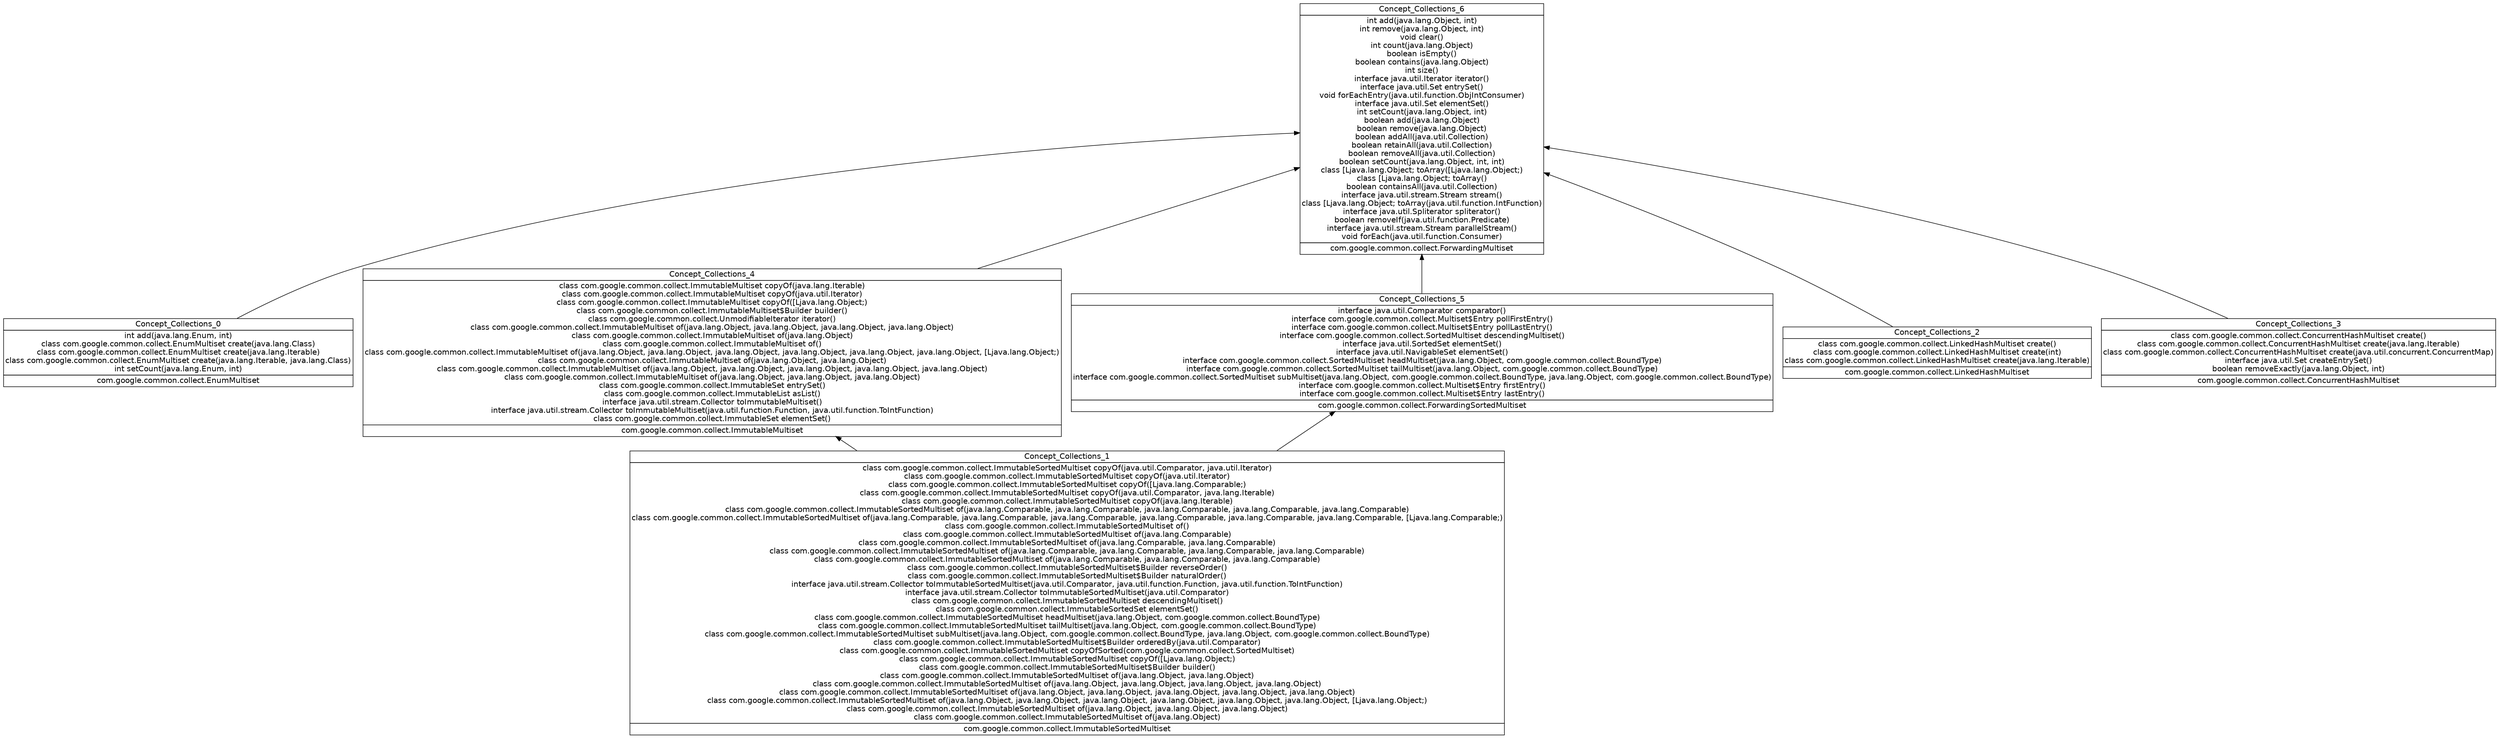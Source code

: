 digraph G { 
	rankdir=BT;
	margin=0;
	node [margin="0.03,0.03",fontname="DejaVu Sans"];
	ranksep=0.3;
	nodesep=0.2;
//graph[label="name:Collections,concept number:7,object number:7,attribute number:99"
0 [shape=none,label=<<table border="0" cellborder="1" cellspacing="0" port="p"><tr><td>Concept_Collections_6</td></tr><tr><td>int add(java.lang.Object, int)<br/>int remove(java.lang.Object, int)<br/>void clear()<br/>int count(java.lang.Object)<br/>boolean isEmpty()<br/>boolean contains(java.lang.Object)<br/>int size()<br/>interface java.util.Iterator iterator()<br/>interface java.util.Set entrySet()<br/>void forEachEntry(java.util.function.ObjIntConsumer)<br/>interface java.util.Set elementSet()<br/>int setCount(java.lang.Object, int)<br/>boolean add(java.lang.Object)<br/>boolean remove(java.lang.Object)<br/>boolean addAll(java.util.Collection)<br/>boolean retainAll(java.util.Collection)<br/>boolean removeAll(java.util.Collection)<br/>boolean setCount(java.lang.Object, int, int)<br/>class [Ljava.lang.Object; toArray([Ljava.lang.Object;)<br/>class [Ljava.lang.Object; toArray()<br/>boolean containsAll(java.util.Collection)<br/>interface java.util.stream.Stream stream()<br/>class [Ljava.lang.Object; toArray(java.util.function.IntFunction)<br/>interface java.util.Spliterator spliterator()<br/>boolean removeIf(java.util.function.Predicate)<br/>interface java.util.stream.Stream parallelStream()<br/>void forEach(java.util.function.Consumer)<br/></td></tr><tr><td>com.google.common.collect.ForwardingMultiset<br/></td></tr></table>>];
1 [shape=none,label=<<table border="0" cellborder="1" cellspacing="0" port="p"><tr><td>Concept_Collections_0</td></tr><tr><td>int add(java.lang.Enum, int)<br/>class com.google.common.collect.EnumMultiset create(java.lang.Class)<br/>class com.google.common.collect.EnumMultiset create(java.lang.Iterable)<br/>class com.google.common.collect.EnumMultiset create(java.lang.Iterable, java.lang.Class)<br/>int setCount(java.lang.Enum, int)<br/></td></tr><tr><td>com.google.common.collect.EnumMultiset<br/></td></tr></table>>];
2 [shape=none,label=<<table border="0" cellborder="1" cellspacing="0" port="p"><tr><td>Concept_Collections_4</td></tr><tr><td>class com.google.common.collect.ImmutableMultiset copyOf(java.lang.Iterable)<br/>class com.google.common.collect.ImmutableMultiset copyOf(java.util.Iterator)<br/>class com.google.common.collect.ImmutableMultiset copyOf([Ljava.lang.Object;)<br/>class com.google.common.collect.ImmutableMultiset$Builder builder()<br/>class com.google.common.collect.UnmodifiableIterator iterator()<br/>class com.google.common.collect.ImmutableMultiset of(java.lang.Object, java.lang.Object, java.lang.Object, java.lang.Object)<br/>class com.google.common.collect.ImmutableMultiset of(java.lang.Object)<br/>class com.google.common.collect.ImmutableMultiset of()<br/>class com.google.common.collect.ImmutableMultiset of(java.lang.Object, java.lang.Object, java.lang.Object, java.lang.Object, java.lang.Object, java.lang.Object, [Ljava.lang.Object;)<br/>class com.google.common.collect.ImmutableMultiset of(java.lang.Object, java.lang.Object)<br/>class com.google.common.collect.ImmutableMultiset of(java.lang.Object, java.lang.Object, java.lang.Object, java.lang.Object, java.lang.Object)<br/>class com.google.common.collect.ImmutableMultiset of(java.lang.Object, java.lang.Object, java.lang.Object)<br/>class com.google.common.collect.ImmutableSet entrySet()<br/>class com.google.common.collect.ImmutableList asList()<br/>interface java.util.stream.Collector toImmutableMultiset()<br/>interface java.util.stream.Collector toImmutableMultiset(java.util.function.Function, java.util.function.ToIntFunction)<br/>class com.google.common.collect.ImmutableSet elementSet()<br/></td></tr><tr><td>com.google.common.collect.ImmutableMultiset<br/></td></tr></table>>];
3 [shape=none,label=<<table border="0" cellborder="1" cellspacing="0" port="p"><tr><td>Concept_Collections_1</td></tr><tr><td>class com.google.common.collect.ImmutableSortedMultiset copyOf(java.util.Comparator, java.util.Iterator)<br/>class com.google.common.collect.ImmutableSortedMultiset copyOf(java.util.Iterator)<br/>class com.google.common.collect.ImmutableSortedMultiset copyOf([Ljava.lang.Comparable;)<br/>class com.google.common.collect.ImmutableSortedMultiset copyOf(java.util.Comparator, java.lang.Iterable)<br/>class com.google.common.collect.ImmutableSortedMultiset copyOf(java.lang.Iterable)<br/>class com.google.common.collect.ImmutableSortedMultiset of(java.lang.Comparable, java.lang.Comparable, java.lang.Comparable, java.lang.Comparable, java.lang.Comparable)<br/>class com.google.common.collect.ImmutableSortedMultiset of(java.lang.Comparable, java.lang.Comparable, java.lang.Comparable, java.lang.Comparable, java.lang.Comparable, java.lang.Comparable, [Ljava.lang.Comparable;)<br/>class com.google.common.collect.ImmutableSortedMultiset of()<br/>class com.google.common.collect.ImmutableSortedMultiset of(java.lang.Comparable)<br/>class com.google.common.collect.ImmutableSortedMultiset of(java.lang.Comparable, java.lang.Comparable)<br/>class com.google.common.collect.ImmutableSortedMultiset of(java.lang.Comparable, java.lang.Comparable, java.lang.Comparable, java.lang.Comparable)<br/>class com.google.common.collect.ImmutableSortedMultiset of(java.lang.Comparable, java.lang.Comparable, java.lang.Comparable)<br/>class com.google.common.collect.ImmutableSortedMultiset$Builder reverseOrder()<br/>class com.google.common.collect.ImmutableSortedMultiset$Builder naturalOrder()<br/>interface java.util.stream.Collector toImmutableSortedMultiset(java.util.Comparator, java.util.function.Function, java.util.function.ToIntFunction)<br/>interface java.util.stream.Collector toImmutableSortedMultiset(java.util.Comparator)<br/>class com.google.common.collect.ImmutableSortedMultiset descendingMultiset()<br/>class com.google.common.collect.ImmutableSortedSet elementSet()<br/>class com.google.common.collect.ImmutableSortedMultiset headMultiset(java.lang.Object, com.google.common.collect.BoundType)<br/>class com.google.common.collect.ImmutableSortedMultiset tailMultiset(java.lang.Object, com.google.common.collect.BoundType)<br/>class com.google.common.collect.ImmutableSortedMultiset subMultiset(java.lang.Object, com.google.common.collect.BoundType, java.lang.Object, com.google.common.collect.BoundType)<br/>class com.google.common.collect.ImmutableSortedMultiset$Builder orderedBy(java.util.Comparator)<br/>class com.google.common.collect.ImmutableSortedMultiset copyOfSorted(com.google.common.collect.SortedMultiset)<br/>class com.google.common.collect.ImmutableSortedMultiset copyOf([Ljava.lang.Object;)<br/>class com.google.common.collect.ImmutableSortedMultiset$Builder builder()<br/>class com.google.common.collect.ImmutableSortedMultiset of(java.lang.Object, java.lang.Object)<br/>class com.google.common.collect.ImmutableSortedMultiset of(java.lang.Object, java.lang.Object, java.lang.Object, java.lang.Object)<br/>class com.google.common.collect.ImmutableSortedMultiset of(java.lang.Object, java.lang.Object, java.lang.Object, java.lang.Object, java.lang.Object)<br/>class com.google.common.collect.ImmutableSortedMultiset of(java.lang.Object, java.lang.Object, java.lang.Object, java.lang.Object, java.lang.Object, java.lang.Object, [Ljava.lang.Object;)<br/>class com.google.common.collect.ImmutableSortedMultiset of(java.lang.Object, java.lang.Object, java.lang.Object)<br/>class com.google.common.collect.ImmutableSortedMultiset of(java.lang.Object)<br/></td></tr><tr><td>com.google.common.collect.ImmutableSortedMultiset<br/></td></tr></table>>];
4 [shape=none,label=<<table border="0" cellborder="1" cellspacing="0" port="p"><tr><td>Concept_Collections_5</td></tr><tr><td>interface java.util.Comparator comparator()<br/>interface com.google.common.collect.Multiset$Entry pollFirstEntry()<br/>interface com.google.common.collect.Multiset$Entry pollLastEntry()<br/>interface com.google.common.collect.SortedMultiset descendingMultiset()<br/>interface java.util.SortedSet elementSet()<br/>interface java.util.NavigableSet elementSet()<br/>interface com.google.common.collect.SortedMultiset headMultiset(java.lang.Object, com.google.common.collect.BoundType)<br/>interface com.google.common.collect.SortedMultiset tailMultiset(java.lang.Object, com.google.common.collect.BoundType)<br/>interface com.google.common.collect.SortedMultiset subMultiset(java.lang.Object, com.google.common.collect.BoundType, java.lang.Object, com.google.common.collect.BoundType)<br/>interface com.google.common.collect.Multiset$Entry firstEntry()<br/>interface com.google.common.collect.Multiset$Entry lastEntry()<br/></td></tr><tr><td>com.google.common.collect.ForwardingSortedMultiset<br/></td></tr></table>>];
5 [shape=none,label=<<table border="0" cellborder="1" cellspacing="0" port="p"><tr><td>Concept_Collections_2</td></tr><tr><td>class com.google.common.collect.LinkedHashMultiset create()<br/>class com.google.common.collect.LinkedHashMultiset create(int)<br/>class com.google.common.collect.LinkedHashMultiset create(java.lang.Iterable)<br/></td></tr><tr><td>com.google.common.collect.LinkedHashMultiset<br/></td></tr></table>>];
6 [shape=none,label=<<table border="0" cellborder="1" cellspacing="0" port="p"><tr><td>Concept_Collections_3</td></tr><tr><td>class com.google.common.collect.ConcurrentHashMultiset create()<br/>class com.google.common.collect.ConcurrentHashMultiset create(java.lang.Iterable)<br/>class com.google.common.collect.ConcurrentHashMultiset create(java.util.concurrent.ConcurrentMap)<br/>interface java.util.Set createEntrySet()<br/>boolean removeExactly(java.lang.Object, int)<br/></td></tr><tr><td>com.google.common.collect.ConcurrentHashMultiset<br/></td></tr></table>>];
	1:p -> 0:p
	5:p -> 0:p
	6:p -> 0:p
	2:p -> 0:p
	4:p -> 0:p
	3:p -> 2:p
	3:p -> 4:p
}
